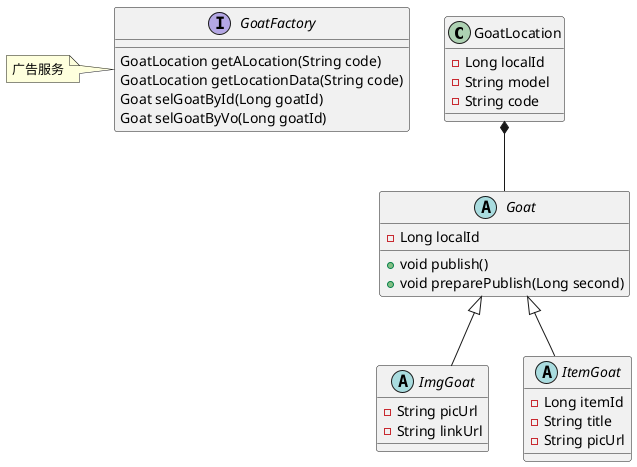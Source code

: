 @startuml

class GoatLocation{
-Long localId
-String model
-String code
}

abstract class Goat{
-Long localId

+void publish()
+void preparePublish(Long second)
}

abstract class ImgGoat{
-String picUrl
-String linkUrl
}

abstract class ItemGoat{
-Long itemId
-String title
-String picUrl
}

GoatLocation *-- Goat

Goat <|-- ImgGoat

Goat <|-- ItemGoat

interface GoatFactory{
GoatLocation getALocation(String code)
GoatLocation getLocationData(String code)
Goat selGoatById(Long goatId)
Goat selGoatByVo(Long goatId)
}

note left of GoatFactory:广告服务

@enduml